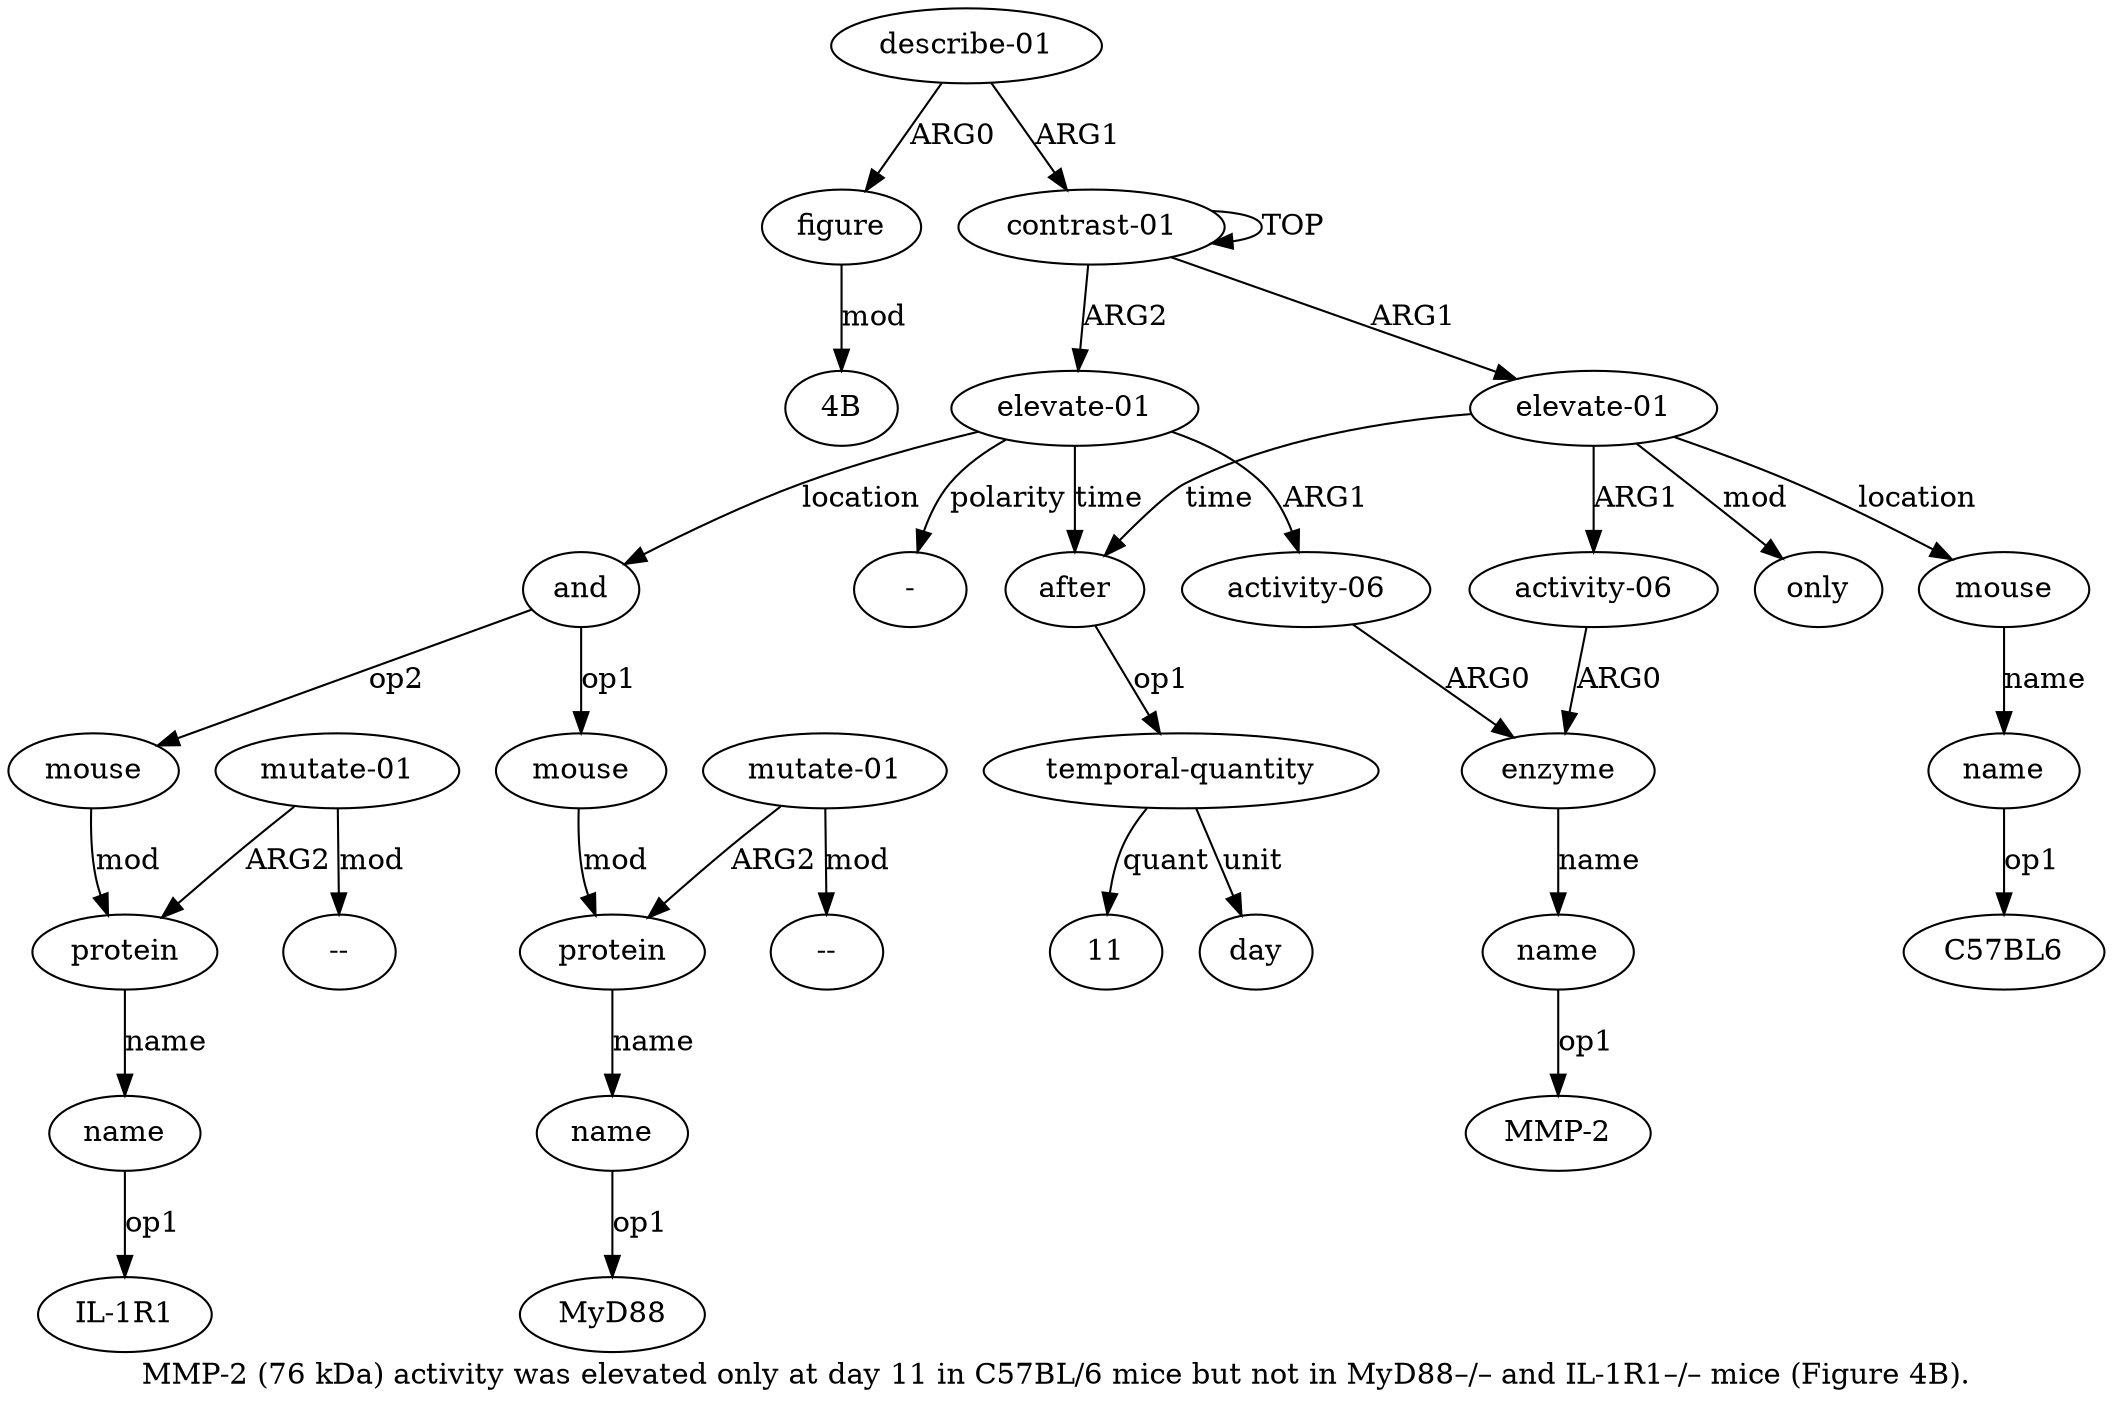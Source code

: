 digraph  {
	graph [label="MMP-2 (76 kDa) activity was elevated only at day 11 in C57BL/6 mice but not in MyD88–/– and IL-1R1–/– mice (Figure 4B)."];
	node [label="\N"];
	a20	 [color=black,
		gold_ind=20,
		gold_label=name,
		label=name,
		test_ind=20,
		test_label=name];
	"a20 IL-1R1"	 [color=black,
		gold_ind=-1,
		gold_label="IL-1R1",
		label="IL-1R1",
		test_ind=-1,
		test_label="IL-1R1"];
	a20 -> "a20 IL-1R1" [key=0,
	color=black,
	gold_label=op1,
	label=op1,
	test_label=op1];
a21 [color=black,
	gold_ind=21,
	gold_label="mutate-01",
	label="mutate-01",
	test_ind=21,
	test_label="mutate-01"];
a19 [color=black,
	gold_ind=19,
	gold_label=protein,
	label=protein,
	test_ind=19,
	test_label=protein];
a21 -> a19 [key=0,
color=black,
gold_label=ARG2,
label=ARG2,
test_label=ARG2];
"a21 --" [color=black,
gold_ind=-1,
gold_label="--",
label="--",
test_ind=-1,
test_label="--"];
a21 -> "a21 --" [key=0,
color=black,
gold_label=mod,
label=mod,
test_label=mod];
a22 [color=black,
gold_ind=22,
gold_label="describe-01",
label="describe-01",
test_ind=22,
test_label="describe-01"];
a23 [color=black,
gold_ind=23,
gold_label=figure,
label=figure,
test_ind=23,
test_label=figure];
a22 -> a23 [key=0,
color=black,
gold_label=ARG0,
label=ARG0,
test_label=ARG0];
a0 [color=black,
gold_ind=0,
gold_label="contrast-01",
label="contrast-01",
test_ind=0,
test_label="contrast-01"];
a22 -> a0 [key=0,
color=black,
gold_label=ARG1,
label=ARG1,
test_label=ARG1];
"a23 4B" [color=black,
gold_ind=-1,
gold_label="4B",
label="4B",
test_ind=-1,
test_label="4B"];
a23 -> "a23 4B" [key=0,
color=black,
gold_label=mod,
label=mod,
test_label=mod];
"a10 C57BL6" [color=black,
gold_ind=-1,
gold_label=C57BL6,
label=C57BL6,
test_ind=-1,
test_label=C57BL6];
"a4 MMP-2" [color=black,
gold_ind=-1,
gold_label="MMP-2",
label="MMP-2",
test_ind=-1,
test_label="MMP-2"];
"a17 --" [color=black,
gold_ind=-1,
gold_label="--",
label="--",
test_ind=-1,
test_label="--"];
"a6 11" [color=black,
gold_ind=-1,
gold_label=11,
label=11,
test_ind=-1,
test_label=11];
"a16 MyD88" [color=black,
gold_ind=-1,
gold_label=MyD88,
label=MyD88,
test_ind=-1,
test_label=MyD88];
a15 [color=black,
gold_ind=15,
gold_label=protein,
label=protein,
test_ind=15,
test_label=protein];
a16 [color=black,
gold_ind=16,
gold_label=name,
label=name,
test_ind=16,
test_label=name];
a15 -> a16 [key=0,
color=black,
gold_label=name,
label=name,
test_label=name];
a14 [color=black,
gold_ind=14,
gold_label=mouse,
label=mouse,
test_ind=14,
test_label=mouse];
a14 -> a15 [key=0,
color=black,
gold_label=mod,
label=mod,
test_label=mod];
a17 [color=black,
gold_ind=17,
gold_label="mutate-01",
label="mutate-01",
test_ind=17,
test_label="mutate-01"];
a17 -> "a17 --" [key=0,
color=black,
gold_label=mod,
label=mod,
test_label=mod];
a17 -> a15 [key=0,
color=black,
gold_label=ARG2,
label=ARG2,
test_label=ARG2];
a16 -> "a16 MyD88" [key=0,
color=black,
gold_label=op1,
label=op1,
test_label=op1];
a11 [color=black,
gold_ind=11,
gold_label="elevate-01",
label="elevate-01",
test_ind=11,
test_label="elevate-01"];
a13 [color=black,
gold_ind=13,
gold_label=and,
label=and,
test_ind=13,
test_label=and];
a11 -> a13 [key=0,
color=black,
gold_label=location,
label=location,
test_label=location];
a12 [color=black,
gold_ind=12,
gold_label="activity-06",
label="activity-06",
test_ind=12,
test_label="activity-06"];
a11 -> a12 [key=0,
color=black,
gold_label=ARG1,
label=ARG1,
test_label=ARG1];
a5 [color=black,
gold_ind=5,
gold_label=after,
label=after,
test_ind=5,
test_label=after];
a11 -> a5 [key=0,
color=black,
gold_label=time,
label=time,
test_label=time];
"a11 -" [color=black,
gold_ind=-1,
gold_label="-",
label="-",
test_ind=-1,
test_label="-"];
a11 -> "a11 -" [key=0,
color=black,
gold_label=polarity,
label=polarity,
test_label=polarity];
a10 [color=black,
gold_ind=10,
gold_label=name,
label=name,
test_ind=10,
test_label=name];
a10 -> "a10 C57BL6" [key=0,
color=black,
gold_label=op1,
label=op1,
test_label=op1];
a13 -> a14 [key=0,
color=black,
gold_label=op1,
label=op1,
test_label=op1];
a18 [color=black,
gold_ind=18,
gold_label=mouse,
label=mouse,
test_ind=18,
test_label=mouse];
a13 -> a18 [key=0,
color=black,
gold_label=op2,
label=op2,
test_label=op2];
a3 [color=black,
gold_ind=3,
gold_label=enzyme,
label=enzyme,
test_ind=3,
test_label=enzyme];
a12 -> a3 [key=0,
color=black,
gold_label=ARG0,
label=ARG0,
test_label=ARG0];
a19 -> a20 [key=0,
color=black,
gold_label=name,
label=name,
test_label=name];
a18 -> a19 [key=0,
color=black,
gold_label=mod,
label=mod,
test_label=mod];
a1 [color=black,
gold_ind=1,
gold_label="elevate-01",
label="elevate-01",
test_ind=1,
test_label="elevate-01"];
a2 [color=black,
gold_ind=2,
gold_label="activity-06",
label="activity-06",
test_ind=2,
test_label="activity-06"];
a1 -> a2 [key=0,
color=black,
gold_label=ARG1,
label=ARG1,
test_label=ARG1];
a1 -> a5 [key=0,
color=black,
gold_label=time,
label=time,
test_label=time];
a9 [color=black,
gold_ind=9,
gold_label=mouse,
label=mouse,
test_ind=9,
test_label=mouse];
a1 -> a9 [key=0,
color=black,
gold_label=location,
label=location,
test_label=location];
a8 [color=black,
gold_ind=8,
gold_label=only,
label=only,
test_ind=8,
test_label=only];
a1 -> a8 [key=0,
color=black,
gold_label=mod,
label=mod,
test_label=mod];
a0 -> a11 [key=0,
color=black,
gold_label=ARG2,
label=ARG2,
test_label=ARG2];
a0 -> a1 [key=0,
color=black,
gold_label=ARG1,
label=ARG1,
test_label=ARG1];
a0 -> a0 [key=0,
color=black,
gold_label=TOP,
label=TOP,
test_label=TOP];
a4 [color=black,
gold_ind=4,
gold_label=name,
label=name,
test_ind=4,
test_label=name];
a3 -> a4 [key=0,
color=black,
gold_label=name,
label=name,
test_label=name];
a2 -> a3 [key=0,
color=black,
gold_label=ARG0,
label=ARG0,
test_label=ARG0];
a6 [color=black,
gold_ind=6,
gold_label="temporal-quantity",
label="temporal-quantity",
test_ind=6,
test_label="temporal-quantity"];
a5 -> a6 [key=0,
color=black,
gold_label=op1,
label=op1,
test_label=op1];
a4 -> "a4 MMP-2" [key=0,
color=black,
gold_label=op1,
label=op1,
test_label=op1];
a7 [color=black,
gold_ind=7,
gold_label=day,
label=day,
test_ind=7,
test_label=day];
a6 -> "a6 11" [key=0,
color=black,
gold_label=quant,
label=quant,
test_label=quant];
a6 -> a7 [key=0,
color=black,
gold_label=unit,
label=unit,
test_label=unit];
a9 -> a10 [key=0,
color=black,
gold_label=name,
label=name,
test_label=name];
}
